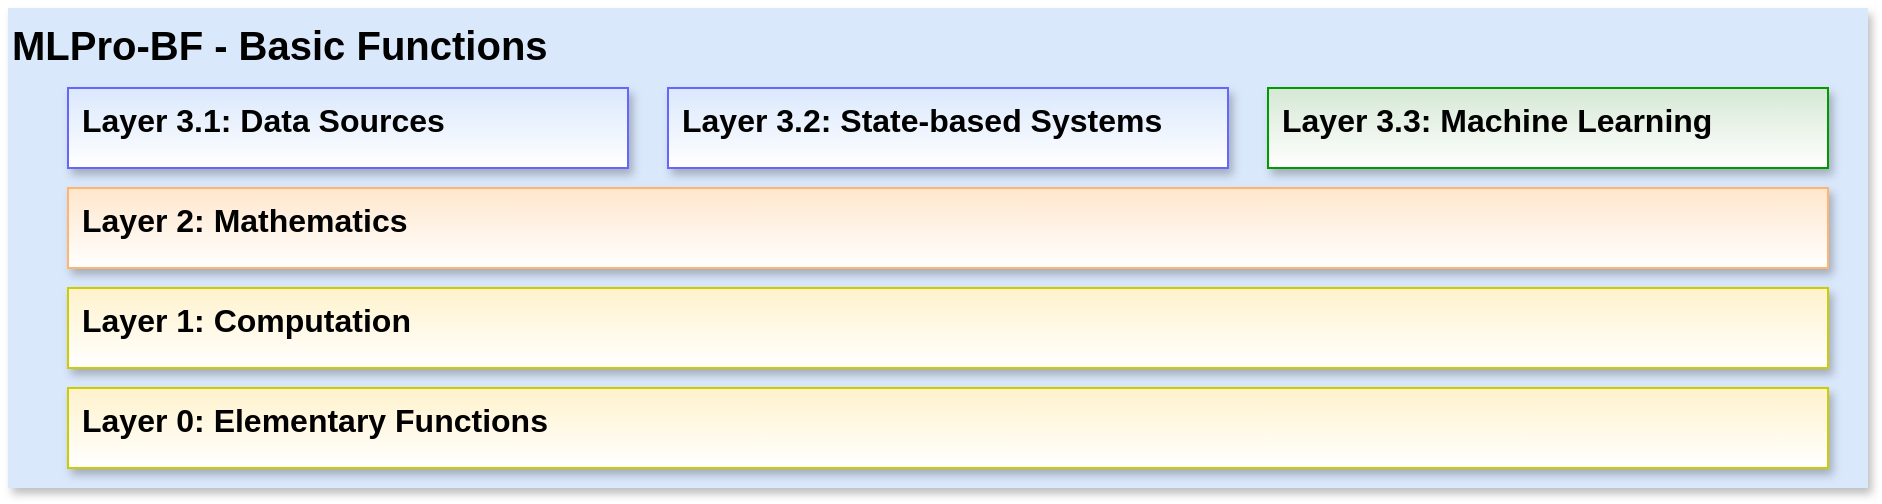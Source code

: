 <mxfile version="20.7.4" type="device"><diagram id="fFlcpSXXy8tqmFIUa-IP" name="Seite-1"><mxGraphModel dx="2894" dy="1236" grid="1" gridSize="10" guides="1" tooltips="1" connect="1" arrows="1" fold="1" page="1" pageScale="1" pageWidth="4681" pageHeight="3300" math="0" shadow="0"><root><mxCell id="0"/><mxCell id="1" parent="0"/><mxCell id="fCO_dXDaNmeTkDU0zknS-1" value="&lt;font style=&quot;font-size: 20px;&quot;&gt;MLPro-BF - Basic Functions&lt;/font&gt;" style="rounded=0;whiteSpace=wrap;html=1;align=left;verticalAlign=top;fontStyle=1;fillColor=#dae8fc;strokeColor=none;shadow=1;" vertex="1" parent="1"><mxGeometry x="10" y="420" width="930" height="240" as="geometry"/></mxCell><mxCell id="JanPlrSS_G9j6Y3K1HOv-21" value="Layer 0: Elementary Functions" style="rounded=0;whiteSpace=wrap;html=1;shadow=1;glass=0;fontSize=16;align=left;labelPosition=center;verticalLabelPosition=middle;verticalAlign=top;spacingLeft=5;fontStyle=1;strokeColor=#CCCC00;fillColor=#fff2cc;strokeWidth=1;fontFamily=Helvetica;gradientColor=#FFFFFF;" parent="1" vertex="1"><mxGeometry x="40" y="610" width="880" height="40" as="geometry"/></mxCell><mxCell id="JanPlrSS_G9j6Y3K1HOv-16" value="Layer 3.1: Data Sources" style="rounded=0;whiteSpace=wrap;html=1;shadow=1;glass=0;fontSize=16;align=left;labelPosition=center;verticalLabelPosition=middle;verticalAlign=top;spacingLeft=5;spacingRight=5;fontStyle=1;fillColor=#dae8fc;strokeColor=#6666FF;strokeWidth=1;gradientColor=#FFFFFF;" parent="1" vertex="1"><mxGeometry x="40" y="460" width="280" height="40" as="geometry"/></mxCell><mxCell id="JanPlrSS_G9j6Y3K1HOv-14" value="Layer 2: Mathematics" style="rounded=0;whiteSpace=wrap;html=1;shadow=1;glass=0;fontSize=16;align=left;labelPosition=center;verticalLabelPosition=middle;verticalAlign=top;spacingLeft=5;fontStyle=1;fillColor=#ffe6cc;strokeColor=#FFB570;strokeWidth=1;gradientColor=#FFFFFF;" parent="1" vertex="1"><mxGeometry x="40" y="510" width="880" height="40" as="geometry"/></mxCell><mxCell id="JanPlrSS_G9j6Y3K1HOv-13" value="Layer 1: Computation" style="rounded=0;whiteSpace=wrap;html=1;shadow=1;glass=0;fontSize=16;align=left;labelPosition=center;verticalLabelPosition=middle;verticalAlign=top;spacingLeft=5;fontStyle=1;fillColor=#fff2cc;strokeColor=#CCCC00;strokeWidth=1;gradientColor=#FFFFFF;" parent="1" vertex="1"><mxGeometry x="40" y="560" width="880" height="40" as="geometry"/></mxCell><mxCell id="poz4g7Cixv0vnX6POtua-2" value="Layer 3.2: State-based Systems" style="rounded=0;whiteSpace=wrap;html=1;shadow=1;glass=0;fontSize=16;align=left;labelPosition=center;verticalLabelPosition=middle;verticalAlign=top;spacingLeft=5;spacingRight=5;fontStyle=1;fillColor=#dae8fc;strokeColor=#6666FF;strokeWidth=1;gradientColor=#FFFFFF;" parent="1" vertex="1"><mxGeometry x="340" y="460" width="280" height="40" as="geometry"/></mxCell><mxCell id="poz4g7Cixv0vnX6POtua-5" value="Layer 3.3: Machine Learning" style="rounded=0;whiteSpace=wrap;html=1;shadow=1;glass=0;fontSize=16;align=left;labelPosition=center;verticalLabelPosition=middle;verticalAlign=top;spacingLeft=5;spacingRight=5;fontStyle=1;fillColor=#d5e8d4;strokeColor=#009900;strokeWidth=1;gradientColor=#FFFFFF;" parent="1" vertex="1"><mxGeometry x="640" y="460" width="280" height="40" as="geometry"/></mxCell></root></mxGraphModel></diagram></mxfile>